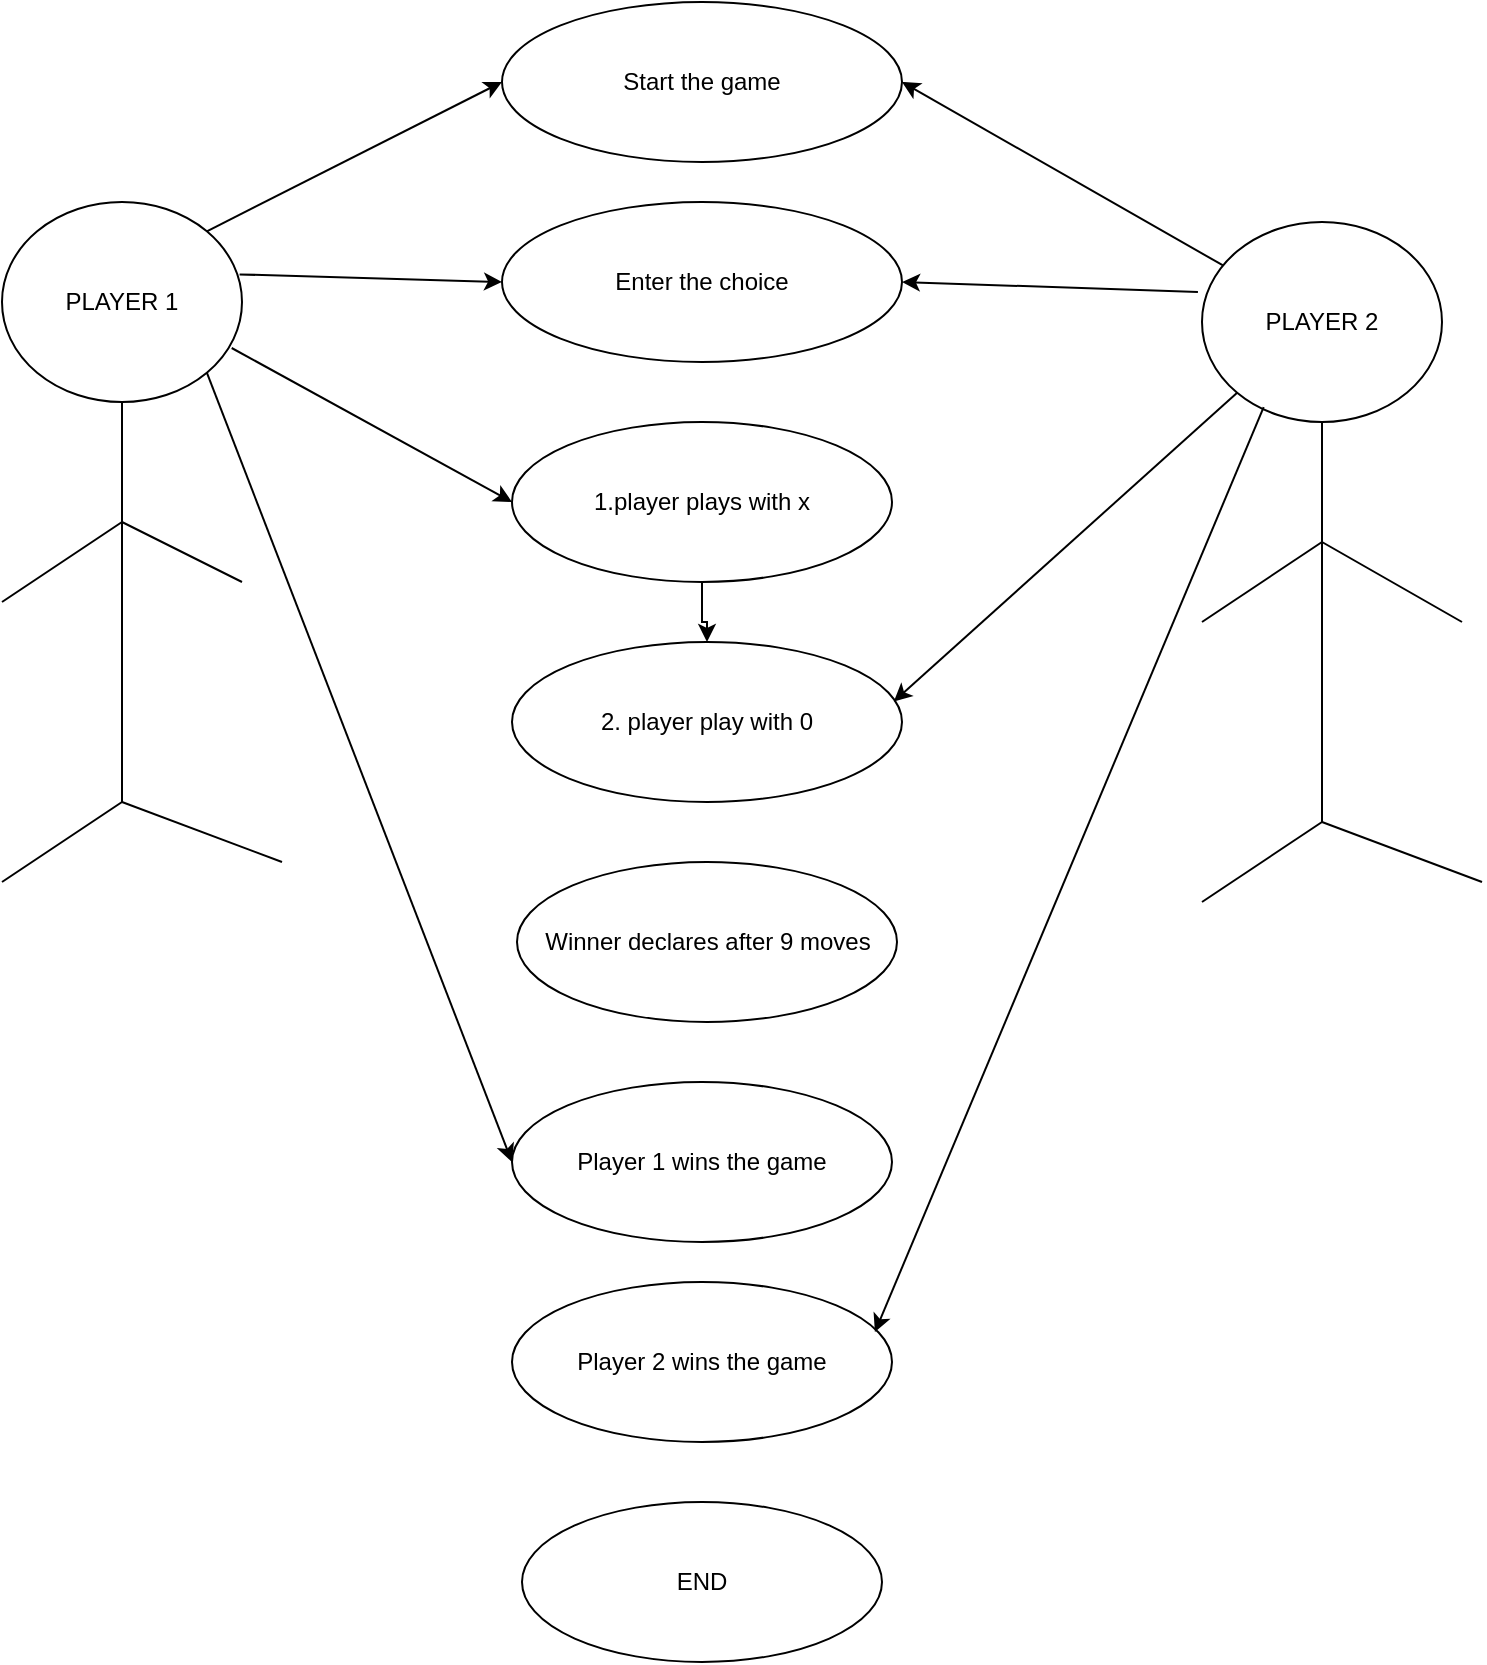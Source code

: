 <mxfile version="17.1.3" type="device"><diagram id="Y_d0n4f-VhKi4MmcVvR6" name="Page-1"><mxGraphModel dx="1038" dy="521" grid="1" gridSize="10" guides="1" tooltips="1" connect="1" arrows="1" fold="1" page="1" pageScale="1" pageWidth="850" pageHeight="1100" math="0" shadow="0"><root><mxCell id="0"/><mxCell id="1" parent="0"/><mxCell id="DvWy6DpIiDyc6ZniX0ar-1" value="Start the game" style="ellipse;whiteSpace=wrap;html=1;" vertex="1" parent="1"><mxGeometry x="290" width="200" height="80" as="geometry"/></mxCell><mxCell id="DvWy6DpIiDyc6ZniX0ar-18" value="" style="edgeStyle=orthogonalEdgeStyle;rounded=0;orthogonalLoop=1;jettySize=auto;html=1;" edge="1" parent="1" source="DvWy6DpIiDyc6ZniX0ar-2" target="DvWy6DpIiDyc6ZniX0ar-6"><mxGeometry relative="1" as="geometry"/></mxCell><mxCell id="DvWy6DpIiDyc6ZniX0ar-2" value="1.player plays with x" style="ellipse;whiteSpace=wrap;html=1;" vertex="1" parent="1"><mxGeometry x="295" y="210" width="190" height="80" as="geometry"/></mxCell><mxCell id="DvWy6DpIiDyc6ZniX0ar-3" value="Enter the choice" style="ellipse;whiteSpace=wrap;html=1;" vertex="1" parent="1"><mxGeometry x="290" y="100" width="200" height="80" as="geometry"/></mxCell><mxCell id="DvWy6DpIiDyc6ZniX0ar-6" value="2. player play with 0" style="ellipse;whiteSpace=wrap;html=1;" vertex="1" parent="1"><mxGeometry x="295" y="320" width="195" height="80" as="geometry"/></mxCell><mxCell id="DvWy6DpIiDyc6ZniX0ar-7" value="Winner declares after 9 moves" style="ellipse;whiteSpace=wrap;html=1;" vertex="1" parent="1"><mxGeometry x="297.5" y="430" width="190" height="80" as="geometry"/></mxCell><mxCell id="DvWy6DpIiDyc6ZniX0ar-8" value="Player 1 wins the game" style="ellipse;whiteSpace=wrap;html=1;" vertex="1" parent="1"><mxGeometry x="295" y="540" width="190" height="80" as="geometry"/></mxCell><mxCell id="DvWy6DpIiDyc6ZniX0ar-9" value="Player 2 wins the game" style="ellipse;whiteSpace=wrap;html=1;" vertex="1" parent="1"><mxGeometry x="295" y="640" width="190" height="80" as="geometry"/></mxCell><mxCell id="DvWy6DpIiDyc6ZniX0ar-10" value="END" style="ellipse;whiteSpace=wrap;html=1;" vertex="1" parent="1"><mxGeometry x="300" y="750" width="180" height="80" as="geometry"/></mxCell><mxCell id="DvWy6DpIiDyc6ZniX0ar-11" value="PLAYER 1" style="ellipse;whiteSpace=wrap;html=1;" vertex="1" parent="1"><mxGeometry x="40" y="100" width="120" height="100" as="geometry"/></mxCell><mxCell id="DvWy6DpIiDyc6ZniX0ar-12" value="" style="endArrow=none;html=1;rounded=0;entryX=0.5;entryY=1;entryDx=0;entryDy=0;" edge="1" parent="1" target="DvWy6DpIiDyc6ZniX0ar-11"><mxGeometry width="50" height="50" relative="1" as="geometry"><mxPoint x="100" y="400" as="sourcePoint"/><mxPoint x="450" y="250" as="targetPoint"/></mxGeometry></mxCell><mxCell id="DvWy6DpIiDyc6ZniX0ar-13" value="" style="endArrow=none;html=1;rounded=0;" edge="1" parent="1"><mxGeometry width="50" height="50" relative="1" as="geometry"><mxPoint x="160" y="290" as="sourcePoint"/><mxPoint x="100" y="260" as="targetPoint"/></mxGeometry></mxCell><mxCell id="DvWy6DpIiDyc6ZniX0ar-15" value="" style="endArrow=none;html=1;rounded=0;" edge="1" parent="1"><mxGeometry width="50" height="50" relative="1" as="geometry"><mxPoint x="40" y="300" as="sourcePoint"/><mxPoint x="100" y="260" as="targetPoint"/></mxGeometry></mxCell><mxCell id="DvWy6DpIiDyc6ZniX0ar-16" value="" style="endArrow=none;html=1;rounded=0;" edge="1" parent="1"><mxGeometry width="50" height="50" relative="1" as="geometry"><mxPoint x="180" y="430" as="sourcePoint"/><mxPoint x="100" y="400" as="targetPoint"/></mxGeometry></mxCell><mxCell id="DvWy6DpIiDyc6ZniX0ar-19" value="" style="endArrow=none;html=1;rounded=0;" edge="1" parent="1"><mxGeometry width="50" height="50" relative="1" as="geometry"><mxPoint x="40" y="440" as="sourcePoint"/><mxPoint x="100" y="400" as="targetPoint"/></mxGeometry></mxCell><mxCell id="DvWy6DpIiDyc6ZniX0ar-20" value="PLAYER 2" style="ellipse;whiteSpace=wrap;html=1;" vertex="1" parent="1"><mxGeometry x="640" y="110" width="120" height="100" as="geometry"/></mxCell><mxCell id="DvWy6DpIiDyc6ZniX0ar-21" value="" style="endArrow=none;html=1;rounded=0;entryX=0.5;entryY=1;entryDx=0;entryDy=0;" edge="1" parent="1" target="DvWy6DpIiDyc6ZniX0ar-20"><mxGeometry width="50" height="50" relative="1" as="geometry"><mxPoint x="700" y="410" as="sourcePoint"/><mxPoint x="1050" y="260" as="targetPoint"/></mxGeometry></mxCell><mxCell id="DvWy6DpIiDyc6ZniX0ar-22" value="" style="endArrow=none;html=1;rounded=0;" edge="1" parent="1"><mxGeometry width="50" height="50" relative="1" as="geometry"><mxPoint x="770" y="310" as="sourcePoint"/><mxPoint x="700" y="270" as="targetPoint"/></mxGeometry></mxCell><mxCell id="DvWy6DpIiDyc6ZniX0ar-23" value="" style="endArrow=none;html=1;rounded=0;" edge="1" parent="1"><mxGeometry width="50" height="50" relative="1" as="geometry"><mxPoint x="640" y="310" as="sourcePoint"/><mxPoint x="700" y="270" as="targetPoint"/></mxGeometry></mxCell><mxCell id="DvWy6DpIiDyc6ZniX0ar-24" value="" style="endArrow=none;html=1;rounded=0;" edge="1" parent="1"><mxGeometry width="50" height="50" relative="1" as="geometry"><mxPoint x="780" y="440" as="sourcePoint"/><mxPoint x="700" y="410" as="targetPoint"/></mxGeometry></mxCell><mxCell id="DvWy6DpIiDyc6ZniX0ar-25" value="" style="endArrow=none;html=1;rounded=0;" edge="1" parent="1"><mxGeometry width="50" height="50" relative="1" as="geometry"><mxPoint x="640" y="450" as="sourcePoint"/><mxPoint x="700" y="410" as="targetPoint"/></mxGeometry></mxCell><mxCell id="DvWy6DpIiDyc6ZniX0ar-26" value="" style="endArrow=classic;html=1;rounded=0;exitX=1;exitY=0;exitDx=0;exitDy=0;entryX=0;entryY=0.5;entryDx=0;entryDy=0;" edge="1" parent="1" source="DvWy6DpIiDyc6ZniX0ar-11" target="DvWy6DpIiDyc6ZniX0ar-1"><mxGeometry width="50" height="50" relative="1" as="geometry"><mxPoint x="400" y="300" as="sourcePoint"/><mxPoint x="450" y="250" as="targetPoint"/></mxGeometry></mxCell><mxCell id="DvWy6DpIiDyc6ZniX0ar-27" value="" style="endArrow=classic;html=1;rounded=0;exitX=0.99;exitY=0.362;exitDx=0;exitDy=0;exitPerimeter=0;entryX=0;entryY=0.5;entryDx=0;entryDy=0;" edge="1" parent="1" source="DvWy6DpIiDyc6ZniX0ar-11" target="DvWy6DpIiDyc6ZniX0ar-3"><mxGeometry width="50" height="50" relative="1" as="geometry"><mxPoint x="400" y="300" as="sourcePoint"/><mxPoint x="450" y="250" as="targetPoint"/></mxGeometry></mxCell><mxCell id="DvWy6DpIiDyc6ZniX0ar-28" value="" style="endArrow=classic;html=1;rounded=0;entryX=0;entryY=0.5;entryDx=0;entryDy=0;exitX=0.957;exitY=0.73;exitDx=0;exitDy=0;exitPerimeter=0;" edge="1" parent="1" source="DvWy6DpIiDyc6ZniX0ar-11" target="DvWy6DpIiDyc6ZniX0ar-2"><mxGeometry width="50" height="50" relative="1" as="geometry"><mxPoint x="150" y="170" as="sourcePoint"/><mxPoint x="450" y="250" as="targetPoint"/></mxGeometry></mxCell><mxCell id="DvWy6DpIiDyc6ZniX0ar-29" value="" style="endArrow=classic;html=1;rounded=0;exitX=1;exitY=1;exitDx=0;exitDy=0;entryX=0;entryY=0.5;entryDx=0;entryDy=0;" edge="1" parent="1" source="DvWy6DpIiDyc6ZniX0ar-11" target="DvWy6DpIiDyc6ZniX0ar-8"><mxGeometry width="50" height="50" relative="1" as="geometry"><mxPoint x="400" y="300" as="sourcePoint"/><mxPoint x="450" y="250" as="targetPoint"/></mxGeometry></mxCell><mxCell id="DvWy6DpIiDyc6ZniX0ar-30" value="" style="endArrow=classic;html=1;rounded=0;entryX=0.979;entryY=0.372;entryDx=0;entryDy=0;entryPerimeter=0;exitX=0;exitY=1;exitDx=0;exitDy=0;" edge="1" parent="1" source="DvWy6DpIiDyc6ZniX0ar-20" target="DvWy6DpIiDyc6ZniX0ar-6"><mxGeometry width="50" height="50" relative="1" as="geometry"><mxPoint x="440" y="280" as="sourcePoint"/><mxPoint x="490" y="230" as="targetPoint"/></mxGeometry></mxCell><mxCell id="DvWy6DpIiDyc6ZniX0ar-31" value="" style="endArrow=classic;html=1;rounded=0;entryX=1;entryY=0.5;entryDx=0;entryDy=0;" edge="1" parent="1" source="DvWy6DpIiDyc6ZniX0ar-20" target="DvWy6DpIiDyc6ZniX0ar-1"><mxGeometry width="50" height="50" relative="1" as="geometry"><mxPoint x="560" y="90" as="sourcePoint"/><mxPoint x="707.574" y="15.355" as="targetPoint"/></mxGeometry></mxCell><mxCell id="DvWy6DpIiDyc6ZniX0ar-32" value="" style="endArrow=classic;html=1;rounded=0;entryX=1;entryY=0.5;entryDx=0;entryDy=0;exitX=-0.017;exitY=0.35;exitDx=0;exitDy=0;exitPerimeter=0;" edge="1" parent="1" source="DvWy6DpIiDyc6ZniX0ar-20" target="DvWy6DpIiDyc6ZniX0ar-3"><mxGeometry width="50" height="50" relative="1" as="geometry"><mxPoint x="440" y="280" as="sourcePoint"/><mxPoint x="490" y="230" as="targetPoint"/></mxGeometry></mxCell><mxCell id="DvWy6DpIiDyc6ZniX0ar-33" value="" style="endArrow=classic;html=1;rounded=0;entryX=0.955;entryY=0.313;entryDx=0;entryDy=0;entryPerimeter=0;exitX=0.257;exitY=0.926;exitDx=0;exitDy=0;exitPerimeter=0;" edge="1" parent="1" source="DvWy6DpIiDyc6ZniX0ar-20" target="DvWy6DpIiDyc6ZniX0ar-9"><mxGeometry width="50" height="50" relative="1" as="geometry"><mxPoint x="560" y="420" as="sourcePoint"/><mxPoint x="490" y="610" as="targetPoint"/></mxGeometry></mxCell></root></mxGraphModel></diagram></mxfile>